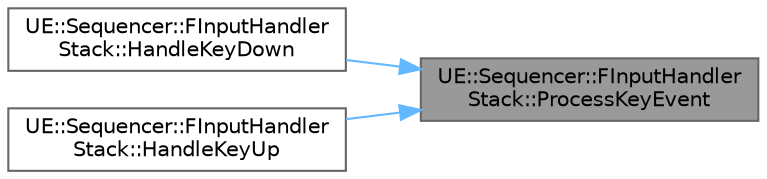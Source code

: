 digraph "UE::Sequencer::FInputHandlerStack::ProcessKeyEvent"
{
 // INTERACTIVE_SVG=YES
 // LATEX_PDF_SIZE
  bgcolor="transparent";
  edge [fontname=Helvetica,fontsize=10,labelfontname=Helvetica,labelfontsize=10];
  node [fontname=Helvetica,fontsize=10,shape=box,height=0.2,width=0.4];
  rankdir="RL";
  Node1 [id="Node000001",label="UE::Sequencer::FInputHandler\lStack::ProcessKeyEvent",height=0.2,width=0.4,color="gray40", fillcolor="grey60", style="filled", fontcolor="black",tooltip=" "];
  Node1 -> Node2 [id="edge1_Node000001_Node000002",dir="back",color="steelblue1",style="solid",tooltip=" "];
  Node2 [id="Node000002",label="UE::Sequencer::FInputHandler\lStack::HandleKeyDown",height=0.2,width=0.4,color="grey40", fillcolor="white", style="filled",URL="$de/d48/classUE_1_1Sequencer_1_1FInputHandlerStack.html#ae24e3d68e0fbb7d8cf49f0c1d5cd4d93",tooltip=" "];
  Node1 -> Node3 [id="edge2_Node000001_Node000003",dir="back",color="steelblue1",style="solid",tooltip=" "];
  Node3 [id="Node000003",label="UE::Sequencer::FInputHandler\lStack::HandleKeyUp",height=0.2,width=0.4,color="grey40", fillcolor="white", style="filled",URL="$de/d48/classUE_1_1Sequencer_1_1FInputHandlerStack.html#a4ef02c623c0780fb81e5b2081751d5b6",tooltip=" "];
}
